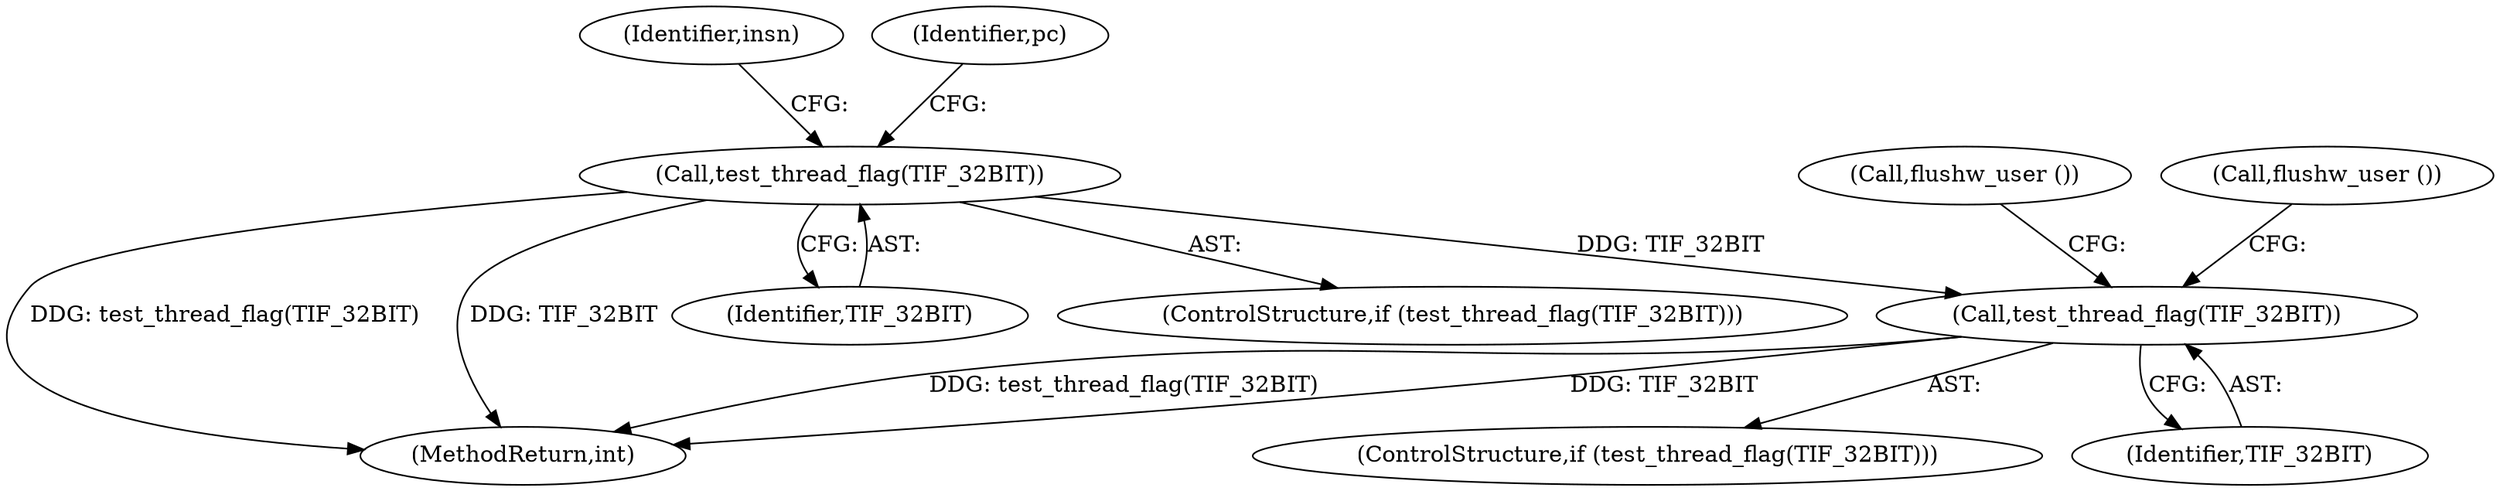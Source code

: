digraph "0_linux_a8b0ca17b80e92faab46ee7179ba9e99ccb61233_42@API" {
"1000866" [label="(Call,test_thread_flag(TIF_32BIT))"];
"1000214" [label="(Call,test_thread_flag(TIF_32BIT))"];
"1000866" [label="(Call,test_thread_flag(TIF_32BIT))"];
"1000224" [label="(Identifier,insn)"];
"1000897" [label="(Call,flushw_user ())"];
"1000867" [label="(Identifier,TIF_32BIT)"];
"1000870" [label="(Call,flushw_user ())"];
"1000213" [label="(ControlStructure,if (test_thread_flag(TIF_32BIT)))"];
"1001895" [label="(MethodReturn,int)"];
"1000217" [label="(Identifier,pc)"];
"1000865" [label="(ControlStructure,if (test_thread_flag(TIF_32BIT)))"];
"1000215" [label="(Identifier,TIF_32BIT)"];
"1000214" [label="(Call,test_thread_flag(TIF_32BIT))"];
"1000866" -> "1000865"  [label="AST: "];
"1000866" -> "1000867"  [label="CFG: "];
"1000867" -> "1000866"  [label="AST: "];
"1000870" -> "1000866"  [label="CFG: "];
"1000897" -> "1000866"  [label="CFG: "];
"1000866" -> "1001895"  [label="DDG: test_thread_flag(TIF_32BIT)"];
"1000866" -> "1001895"  [label="DDG: TIF_32BIT"];
"1000214" -> "1000866"  [label="DDG: TIF_32BIT"];
"1000214" -> "1000213"  [label="AST: "];
"1000214" -> "1000215"  [label="CFG: "];
"1000215" -> "1000214"  [label="AST: "];
"1000217" -> "1000214"  [label="CFG: "];
"1000224" -> "1000214"  [label="CFG: "];
"1000214" -> "1001895"  [label="DDG: test_thread_flag(TIF_32BIT)"];
"1000214" -> "1001895"  [label="DDG: TIF_32BIT"];
}
